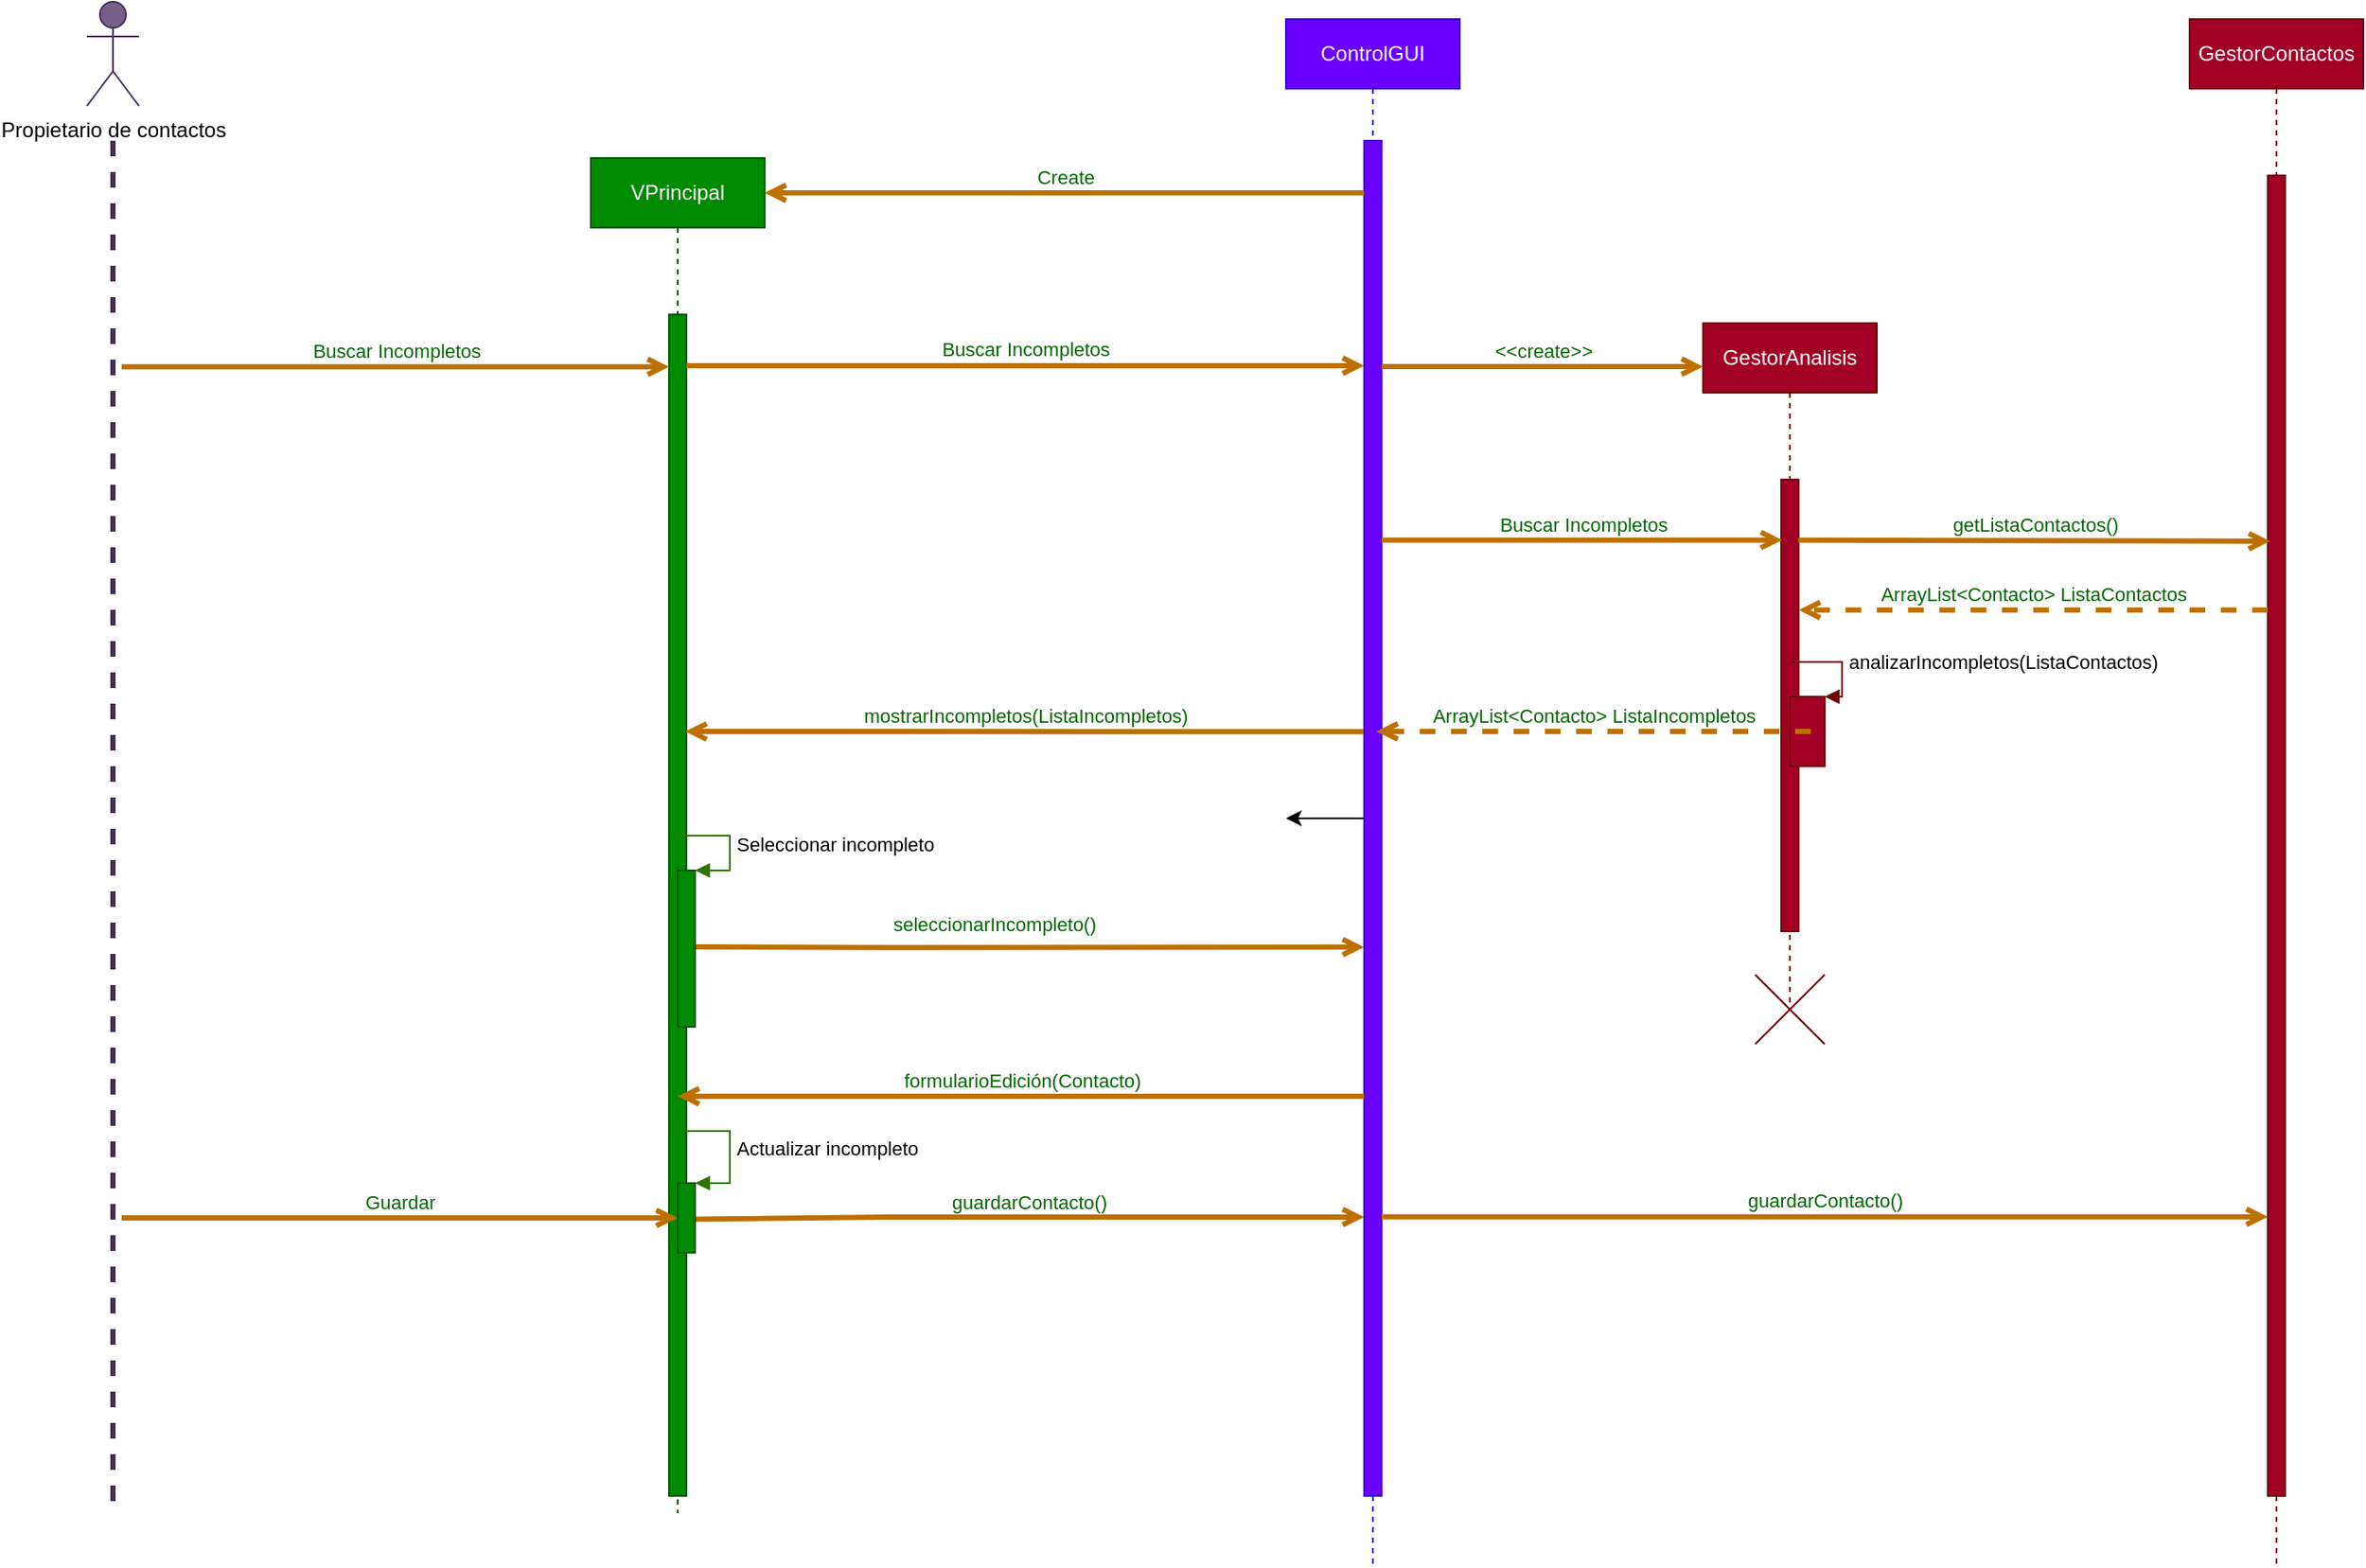 <mxfile>
    <diagram id="LKaKQfK8-kJvVLxzSaqW" name="Página-1">
        <mxGraphModel dx="1126" dy="-554" grid="1" gridSize="10" guides="1" tooltips="1" connect="1" arrows="1" fold="1" page="1" pageScale="1" pageWidth="1600" pageHeight="1200" background="#ffffff" math="0" shadow="0">
            <root>
                <mxCell id="0"/>
                <mxCell id="1" parent="0"/>
                <mxCell id="202" value="" style="shape=umlDestroy;dashed=0;fillColor=#a20025;strokeColor=#6F0000;fontColor=#ffffff;" vertex="1" parent="1">
                    <mxGeometry x="1060" y="1860" width="40" height="40" as="geometry"/>
                </mxCell>
                <mxCell id="203" value="Propietario de contactos" style="shape=umlActor;verticalLabelPosition=bottom;verticalAlign=top;html=1;fillColor=#76608a;strokeColor=#432D57;fontColor=#000000;" vertex="1" parent="1">
                    <mxGeometry x="100" y="1300" width="30" height="60" as="geometry"/>
                </mxCell>
                <mxCell id="204" value="" style="endArrow=none;startArrow=none;endFill=0;startFill=0;endSize=8;html=1;verticalAlign=bottom;labelBackgroundColor=none;strokeWidth=3;fillColor=#76608a;strokeColor=#432D57;dashed=1;" edge="1" parent="1">
                    <mxGeometry width="160" relative="1" as="geometry">
                        <mxPoint x="115.0" y="1380" as="sourcePoint"/>
                        <mxPoint x="115.0" y="2170" as="targetPoint"/>
                    </mxGeometry>
                </mxCell>
                <mxCell id="205" value="VPrincipal" style="shape=umlLifeline;perimeter=lifelinePerimeter;whiteSpace=wrap;html=1;container=1;collapsible=0;recursiveResize=0;outlineConnect=0;fillColor=#008a00;strokeColor=#005700;fontColor=#ffffff;" vertex="1" parent="1">
                    <mxGeometry x="390" y="1390" width="100" height="780" as="geometry"/>
                </mxCell>
                <mxCell id="206" value="" style="html=1;points=[];perimeter=orthogonalPerimeter;fillColor=#008a00;strokeColor=#005700;fontColor=#ffffff;" vertex="1" parent="205">
                    <mxGeometry x="45" y="90" width="10" height="680" as="geometry"/>
                </mxCell>
                <mxCell id="207" value="ControlGUI" style="shape=umlLifeline;perimeter=lifelinePerimeter;whiteSpace=wrap;html=1;container=1;collapsible=0;recursiveResize=0;outlineConnect=0;strokeColor=#3700CC;fillColor=#6a00ff;fontColor=#ffffff;" vertex="1" parent="1">
                    <mxGeometry x="790" y="1310" width="100" height="890" as="geometry"/>
                </mxCell>
                <mxCell id="209" value="" style="edgeStyle=orthogonalEdgeStyle;rounded=0;orthogonalLoop=1;jettySize=auto;html=1;fontColor=#000000;" edge="1" parent="207" source="210">
                    <mxGeometry relative="1" as="geometry">
                        <mxPoint y="460" as="targetPoint"/>
                    </mxGeometry>
                </mxCell>
                <mxCell id="210" value="" style="html=1;points=[];perimeter=orthogonalPerimeter;fillColor=#6a00ff;strokeColor=#3700CC;fontColor=#ffffff;" vertex="1" parent="207">
                    <mxGeometry x="45" y="70" width="10" height="780" as="geometry"/>
                </mxCell>
                <mxCell id="211" value="GestorContactos" style="shape=umlLifeline;perimeter=lifelinePerimeter;whiteSpace=wrap;html=1;container=1;collapsible=0;recursiveResize=0;outlineConnect=0;fillColor=#a20025;strokeColor=#6F0000;fontColor=#ffffff;" vertex="1" parent="1">
                    <mxGeometry x="1310" y="1310" width="100" height="890" as="geometry"/>
                </mxCell>
                <mxCell id="212" value="" style="html=1;points=[];perimeter=orthogonalPerimeter;fillColor=#a20025;strokeColor=#6F0000;fontColor=#ffffff;" vertex="1" parent="211">
                    <mxGeometry x="45" y="90" width="10" height="760" as="geometry"/>
                </mxCell>
                <mxCell id="213" value="Buscar Incompletos" style="html=1;verticalAlign=bottom;labelBackgroundColor=none;endArrow=open;endFill=0;fontColor=#006600;strokeWidth=3;fillColor=#f0a30a;strokeColor=#BD7000;" edge="1" parent="1" target="206">
                    <mxGeometry width="160" relative="1" as="geometry">
                        <mxPoint x="120.0" y="1510.12" as="sourcePoint"/>
                        <mxPoint x="430" y="1510.0" as="targetPoint"/>
                    </mxGeometry>
                </mxCell>
                <mxCell id="214" value="Buscar Incompletos" style="html=1;verticalAlign=bottom;labelBackgroundColor=none;endArrow=open;endFill=0;fontColor=#006600;strokeWidth=3;fillColor=#f0a30a;strokeColor=#BD7000;entryX=0;entryY=0.166;entryDx=0;entryDy=0;entryPerimeter=0;" edge="1" parent="1" source="206" target="210">
                    <mxGeometry width="160" relative="1" as="geometry">
                        <mxPoint x="450" y="1510.12" as="sourcePoint"/>
                        <mxPoint x="670" y="1510" as="targetPoint"/>
                    </mxGeometry>
                </mxCell>
                <mxCell id="215" value="Create" style="html=1;verticalAlign=bottom;labelBackgroundColor=none;endArrow=open;endFill=0;fontColor=#006600;strokeWidth=3;fillColor=#f0a30a;strokeColor=#BD7000;" edge="1" parent="1" source="210">
                    <mxGeometry width="160" relative="1" as="geometry">
                        <mxPoint x="830" y="1410" as="sourcePoint"/>
                        <mxPoint x="490" y="1410.0" as="targetPoint"/>
                    </mxGeometry>
                </mxCell>
                <mxCell id="216" value="GestorAnalisis" style="shape=umlLifeline;perimeter=lifelinePerimeter;whiteSpace=wrap;html=1;container=1;collapsible=0;recursiveResize=0;outlineConnect=0;fillColor=#a20025;strokeColor=#6F0000;fontColor=#ffffff;" vertex="1" parent="1">
                    <mxGeometry x="1030" y="1485" width="100" height="395" as="geometry"/>
                </mxCell>
                <mxCell id="217" value="" style="html=1;points=[];perimeter=orthogonalPerimeter;fillColor=#a20025;strokeColor=#6F0000;fontColor=#ffffff;" vertex="1" parent="216">
                    <mxGeometry x="45" y="90" width="10" height="260" as="geometry"/>
                </mxCell>
                <mxCell id="218" value="&amp;lt;&amp;lt;create&amp;gt;&amp;gt;" style="html=1;verticalAlign=bottom;labelBackgroundColor=none;endArrow=open;endFill=0;fontColor=#006600;strokeWidth=3;fillColor=#f0a30a;strokeColor=#BD7000;" edge="1" parent="1" source="210">
                    <mxGeometry width="160" relative="1" as="geometry">
                        <mxPoint x="850" y="1510.0" as="sourcePoint"/>
                        <mxPoint x="1030" y="1510.0" as="targetPoint"/>
                    </mxGeometry>
                </mxCell>
                <mxCell id="219" value="getListaContactos()" style="html=1;verticalAlign=bottom;labelBackgroundColor=none;endArrow=open;endFill=0;fontColor=#006600;strokeWidth=3;fillColor=#f0a30a;strokeColor=#BD7000;exitX=0.973;exitY=0.134;exitDx=0;exitDy=0;exitPerimeter=0;entryX=0.137;entryY=0.277;entryDx=0;entryDy=0;entryPerimeter=0;" edge="1" parent="1" source="217" target="212">
                    <mxGeometry width="160" relative="1" as="geometry">
                        <mxPoint x="1090" y="1610.0" as="sourcePoint"/>
                        <mxPoint x="1270" y="1610.0" as="targetPoint"/>
                    </mxGeometry>
                </mxCell>
                <mxCell id="220" value="ArrayList&amp;lt;Contacto&amp;gt; ListaContactos" style="html=1;verticalAlign=bottom;labelBackgroundColor=none;endArrow=open;endFill=0;fontColor=#006600;strokeWidth=3;fillColor=#f0a30a;strokeColor=#BD7000;entryX=1.008;entryY=0.289;entryDx=0;entryDy=0;entryPerimeter=0;dashed=1;" edge="1" parent="1" source="212" target="217">
                    <mxGeometry width="160" relative="1" as="geometry">
                        <mxPoint x="1330" y="1650.0" as="sourcePoint"/>
                        <mxPoint x="1110" y="1650.0" as="targetPoint"/>
                    </mxGeometry>
                </mxCell>
                <mxCell id="221" value="Buscar Incompletos" style="html=1;verticalAlign=bottom;labelBackgroundColor=none;endArrow=open;endFill=0;fontColor=#006600;strokeWidth=3;fillColor=#f0a30a;strokeColor=#BD7000;entryX=0.058;entryY=0.134;entryDx=0;entryDy=0;entryPerimeter=0;" edge="1" parent="1" source="210" target="217">
                    <mxGeometry width="160" relative="1" as="geometry">
                        <mxPoint x="850" y="1610.0" as="sourcePoint"/>
                        <mxPoint x="1070" y="1610" as="targetPoint"/>
                    </mxGeometry>
                </mxCell>
                <mxCell id="222" value="" style="html=1;points=[];perimeter=orthogonalPerimeter;fillColor=#a20025;strokeColor=#6F0000;shadow=0;fontColor=#ffffff;labelBackgroundColor=#ffffff;" vertex="1" parent="1">
                    <mxGeometry x="1080" y="1700" width="20" height="40" as="geometry"/>
                </mxCell>
                <mxCell id="223" value="analizarIncompletos(ListaContactos)" style="edgeStyle=orthogonalEdgeStyle;html=1;align=left;spacingLeft=2;endArrow=block;rounded=0;entryX=1;entryY=0;fillColor=#a20025;strokeColor=#6F0000;shadow=0;fontColor=#000000;labelBackgroundColor=#ffffff;" edge="1" parent="1" target="222">
                    <mxGeometry relative="1" as="geometry">
                        <mxPoint x="1080" y="1680.0" as="sourcePoint"/>
                        <Array as="points">
                            <mxPoint x="1110" y="1680"/>
                        </Array>
                    </mxGeometry>
                </mxCell>
                <mxCell id="224" value="ArrayList&amp;lt;Contacto&amp;gt; ListaIncompletos" style="html=1;verticalAlign=bottom;labelBackgroundColor=none;endArrow=open;endFill=0;fontColor=#006600;strokeWidth=3;fillColor=#f0a30a;strokeColor=#BD7000;dashed=1;" edge="1" parent="1">
                    <mxGeometry width="160" relative="1" as="geometry">
                        <mxPoint x="1092" y="1720.0" as="sourcePoint"/>
                        <mxPoint x="842" y="1720" as="targetPoint"/>
                    </mxGeometry>
                </mxCell>
                <mxCell id="225" value="mostrarIncompletos(ListaIncompletos)" style="html=1;verticalAlign=bottom;labelBackgroundColor=none;endArrow=open;endFill=0;fontColor=#006600;strokeWidth=3;fillColor=#f0a30a;strokeColor=#BD7000;entryX=0.933;entryY=0.353;entryDx=0;entryDy=0;entryPerimeter=0;exitX=-0.033;exitY=0.436;exitDx=0;exitDy=0;exitPerimeter=0;" edge="1" parent="1" source="210" target="206">
                    <mxGeometry width="160" relative="1" as="geometry">
                        <mxPoint x="830" y="1720.0" as="sourcePoint"/>
                        <mxPoint x="460" y="1720.0" as="targetPoint"/>
                    </mxGeometry>
                </mxCell>
                <mxCell id="226" value="seleccionarIncompleto()" style="html=1;verticalAlign=bottom;labelBackgroundColor=none;endArrow=open;endFill=0;fontColor=#006600;strokeWidth=3;fillColor=#f0a30a;strokeColor=#BD7000;entryX=0;entryY=0.595;entryDx=0;entryDy=0;entryPerimeter=0;" edge="1" parent="1" target="210">
                    <mxGeometry x="-0.105" y="4" width="160" relative="1" as="geometry">
                        <mxPoint x="450" y="1844" as="sourcePoint"/>
                        <mxPoint x="830" y="1844.41" as="targetPoint"/>
                        <Array as="points">
                            <mxPoint x="570" y="1844.41"/>
                        </Array>
                        <mxPoint as="offset"/>
                    </mxGeometry>
                </mxCell>
                <mxCell id="227" value="" style="html=1;points=[];perimeter=orthogonalPerimeter;fillColor=#008a00;strokeColor=#005700;shadow=0;fontColor=#ffffff;labelBackgroundColor=#ffffff;" vertex="1" parent="1">
                    <mxGeometry x="440" y="1800" width="10" height="90" as="geometry"/>
                </mxCell>
                <mxCell id="228" value="Seleccionar incompleto" style="edgeStyle=orthogonalEdgeStyle;html=1;align=left;spacingLeft=2;endArrow=block;rounded=0;entryX=1;entryY=0;fillColor=#60a917;strokeColor=#2D7600;shadow=0;fontColor=#000000;labelBackgroundColor=#ffffff;" edge="1" parent="1" target="227">
                    <mxGeometry relative="1" as="geometry">
                        <mxPoint x="440" y="1780.0" as="sourcePoint"/>
                        <Array as="points">
                            <mxPoint x="470" y="1780"/>
                        </Array>
                    </mxGeometry>
                </mxCell>
                <mxCell id="229" value="formularioEdición(Contacto)" style="html=1;verticalAlign=bottom;labelBackgroundColor=none;endArrow=open;endFill=0;fontColor=#006600;strokeWidth=3;fillColor=#f0a30a;strokeColor=#BD7000;" edge="1" parent="1" source="210">
                    <mxGeometry width="160" relative="1" as="geometry">
                        <mxPoint x="830" y="1930.0" as="sourcePoint"/>
                        <mxPoint x="440" y="1930" as="targetPoint"/>
                        <Array as="points">
                            <mxPoint x="630" y="1930"/>
                        </Array>
                    </mxGeometry>
                </mxCell>
                <mxCell id="230" value="guardarContacto()" style="html=1;verticalAlign=bottom;labelBackgroundColor=none;endArrow=open;endFill=0;fontColor=#006600;strokeWidth=3;fillColor=#f0a30a;strokeColor=#BD7000;exitX=0.889;exitY=0.518;exitDx=0;exitDy=0;exitPerimeter=0;" edge="1" parent="1" source="232" target="210">
                    <mxGeometry width="160" relative="1" as="geometry">
                        <mxPoint x="470" y="2000" as="sourcePoint"/>
                        <mxPoint x="750" y="1999.5" as="targetPoint"/>
                        <Array as="points">
                            <mxPoint x="560" y="1999.5"/>
                        </Array>
                    </mxGeometry>
                </mxCell>
                <mxCell id="231" value="Guardar" style="html=1;verticalAlign=bottom;labelBackgroundColor=none;endArrow=open;endFill=0;fontColor=#006600;strokeWidth=3;fillColor=#f0a30a;strokeColor=#BD7000;" edge="1" parent="1" target="232">
                    <mxGeometry width="160" relative="1" as="geometry">
                        <mxPoint x="120.0" y="2000.0" as="sourcePoint"/>
                        <mxPoint x="400" y="2000" as="targetPoint"/>
                    </mxGeometry>
                </mxCell>
                <mxCell id="232" value="" style="html=1;points=[];perimeter=orthogonalPerimeter;fillColor=#008a00;strokeColor=#005700;shadow=0;fontColor=#ffffff;labelBackgroundColor=#ffffff;" vertex="1" parent="1">
                    <mxGeometry x="440" y="1980" width="10" height="40" as="geometry"/>
                </mxCell>
                <mxCell id="233" value="Actualizar incompleto" style="edgeStyle=orthogonalEdgeStyle;html=1;align=left;spacingLeft=2;endArrow=block;rounded=0;entryX=1;entryY=0;fillColor=#60a917;strokeColor=#2D7600;shadow=0;fontColor=#000000;labelBackgroundColor=#ffffff;" edge="1" parent="1" target="232">
                    <mxGeometry relative="1" as="geometry">
                        <mxPoint x="440" y="1950.0" as="sourcePoint"/>
                        <Array as="points">
                            <mxPoint x="440" y="1950"/>
                            <mxPoint x="470" y="1950"/>
                            <mxPoint x="470" y="1980"/>
                        </Array>
                    </mxGeometry>
                </mxCell>
                <mxCell id="234" value="guardarContacto()" style="html=1;verticalAlign=bottom;labelBackgroundColor=none;endArrow=open;endFill=0;fontColor=#006600;strokeWidth=3;fillColor=#f0a30a;strokeColor=#BD7000;" edge="1" parent="1" source="210" target="212">
                    <mxGeometry width="160" relative="1" as="geometry">
                        <mxPoint x="850.0" y="2000.61" as="sourcePoint"/>
                        <mxPoint x="1236.11" y="1999.39" as="targetPoint"/>
                        <Array as="points">
                            <mxPoint x="961.11" y="1999.39"/>
                        </Array>
                    </mxGeometry>
                </mxCell>
            </root>
        </mxGraphModel>
    </diagram>
</mxfile>